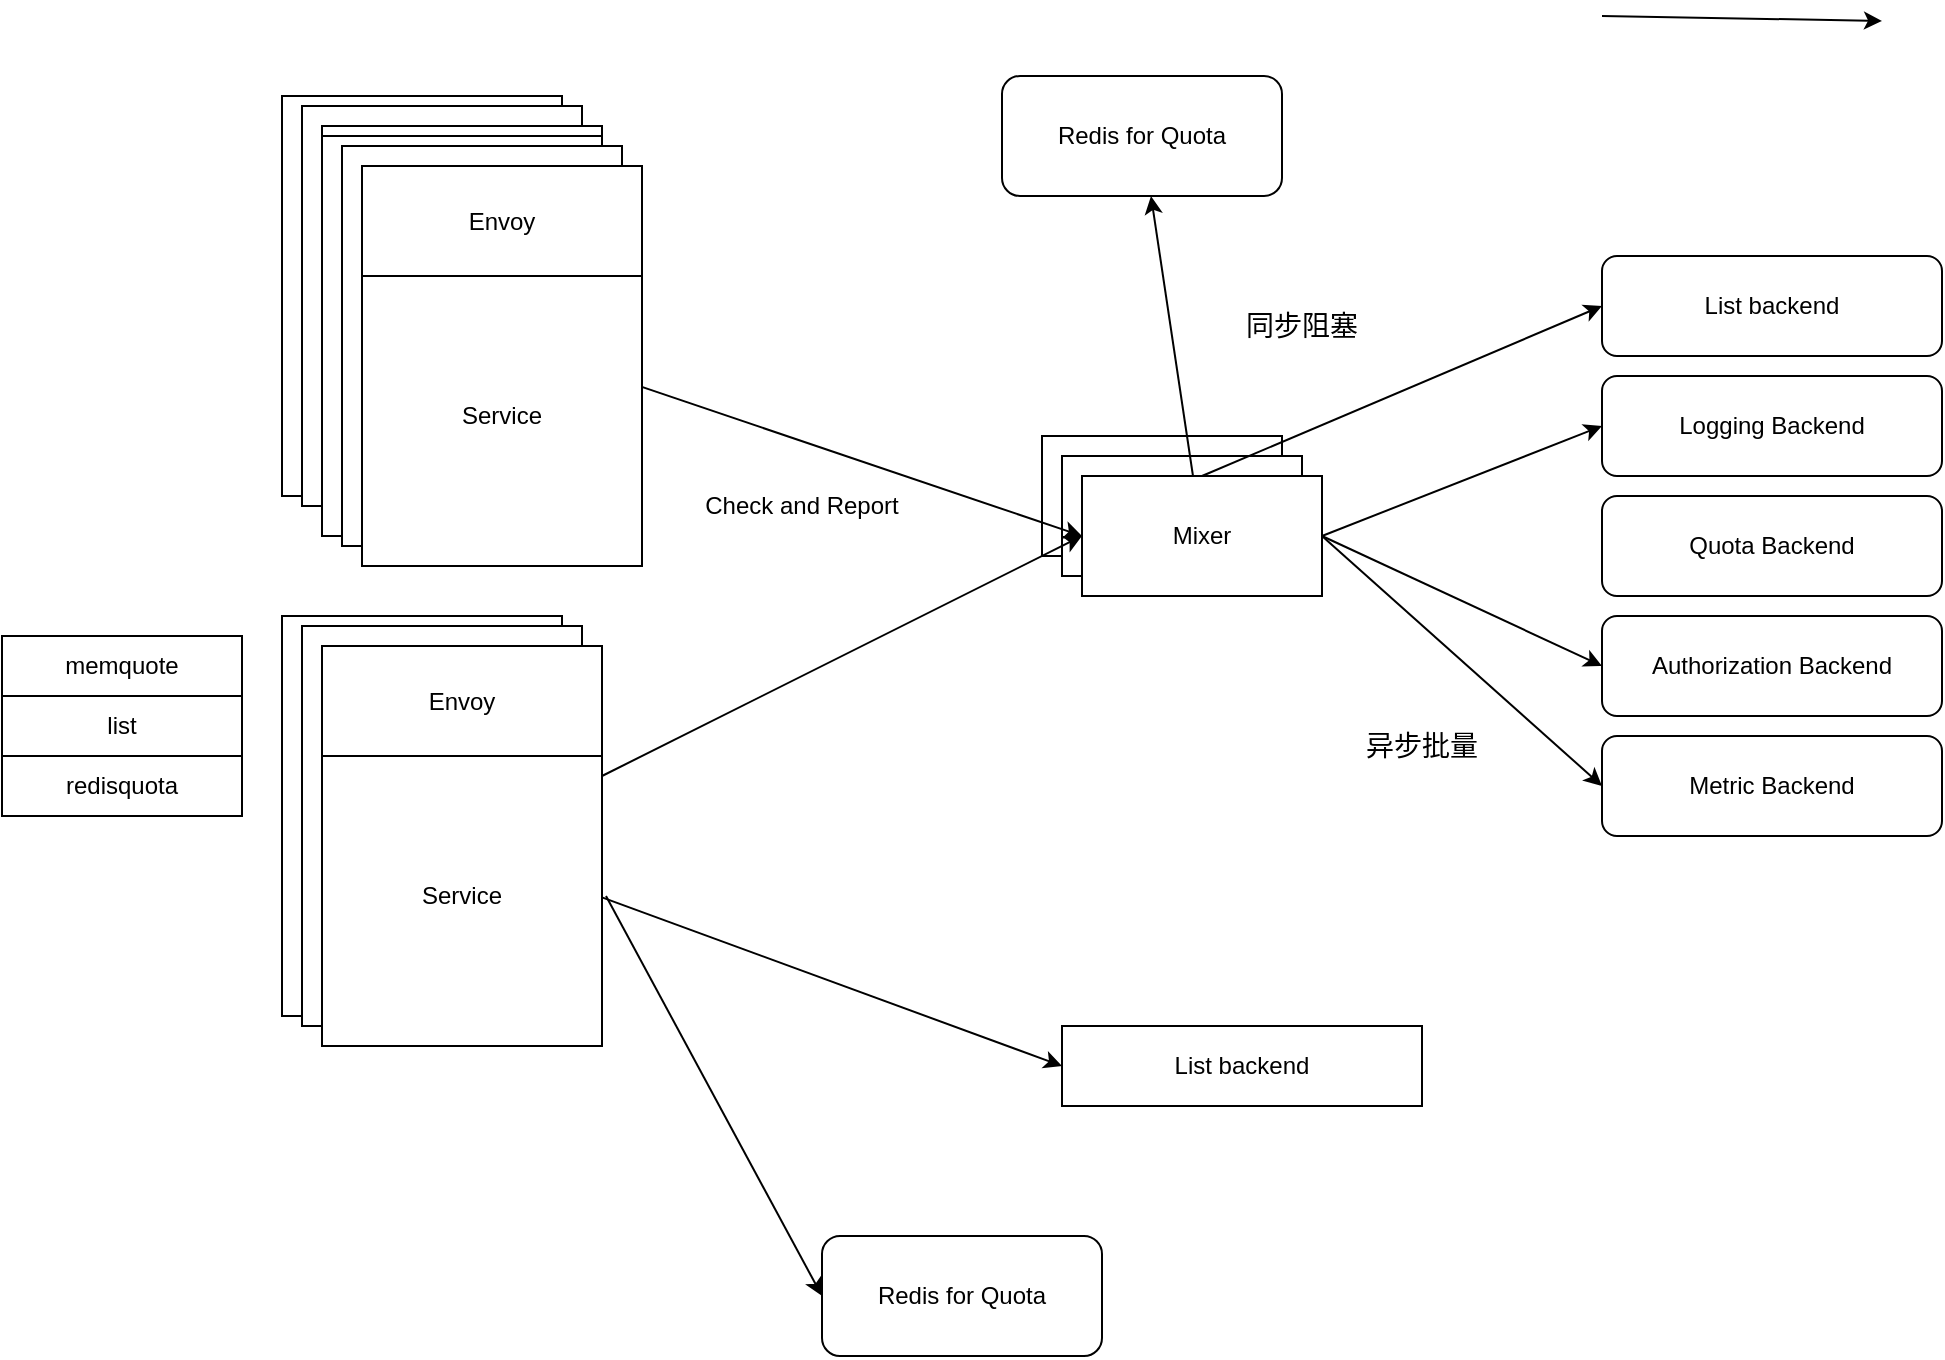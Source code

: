 <mxfile version="12.6.5" type="device"><diagram id="7IgmyiI1xc4ATiSY3PTu" name="Page-1"><mxGraphModel dx="3363" dy="592" grid="1" gridSize="10" guides="1" tooltips="1" connect="1" arrows="1" fold="1" page="1" pageScale="1" pageWidth="2339" pageHeight="3300" math="0" shadow="0"><root><mxCell id="0"/><mxCell id="1" parent="0"/><mxCell id="iJs7OmodeFaGyUwKkRfO-23" value="" style="rounded=0;whiteSpace=wrap;html=1;" vertex="1" parent="1"><mxGeometry x="90" y="50" width="140" height="200" as="geometry"/></mxCell><mxCell id="iJs7OmodeFaGyUwKkRfO-22" value="" style="rounded=0;whiteSpace=wrap;html=1;" vertex="1" parent="1"><mxGeometry x="100" y="55" width="140" height="200" as="geometry"/></mxCell><mxCell id="iJs7OmodeFaGyUwKkRfO-3" value="" style="rounded=0;whiteSpace=wrap;html=1;" vertex="1" parent="1"><mxGeometry x="470" y="220" width="120" height="60" as="geometry"/></mxCell><mxCell id="iJs7OmodeFaGyUwKkRfO-2" value="" style="rounded=0;whiteSpace=wrap;html=1;" vertex="1" parent="1"><mxGeometry x="480" y="230" width="120" height="60" as="geometry"/></mxCell><mxCell id="iJs7OmodeFaGyUwKkRfO-9" style="rounded=0;orthogonalLoop=1;jettySize=auto;html=1;entryX=0;entryY=0.5;entryDx=0;entryDy=0;exitX=0.5;exitY=0;exitDx=0;exitDy=0;" edge="1" parent="1" source="iJs7OmodeFaGyUwKkRfO-1" target="iJs7OmodeFaGyUwKkRfO-4"><mxGeometry relative="1" as="geometry"/></mxCell><mxCell id="iJs7OmodeFaGyUwKkRfO-10" style="edgeStyle=none;rounded=0;orthogonalLoop=1;jettySize=auto;html=1;entryX=0;entryY=0.5;entryDx=0;entryDy=0;exitX=1;exitY=0.5;exitDx=0;exitDy=0;" edge="1" parent="1" source="iJs7OmodeFaGyUwKkRfO-1" target="iJs7OmodeFaGyUwKkRfO-5"><mxGeometry relative="1" as="geometry"/></mxCell><mxCell id="iJs7OmodeFaGyUwKkRfO-12" style="edgeStyle=none;rounded=0;orthogonalLoop=1;jettySize=auto;html=1;" edge="1" parent="1"><mxGeometry relative="1" as="geometry"><mxPoint x="750" y="10.003" as="sourcePoint"/><mxPoint x="890" y="12.459" as="targetPoint"/></mxGeometry></mxCell><mxCell id="iJs7OmodeFaGyUwKkRfO-13" style="edgeStyle=none;rounded=0;orthogonalLoop=1;jettySize=auto;html=1;entryX=0;entryY=0.5;entryDx=0;entryDy=0;exitX=1;exitY=0.5;exitDx=0;exitDy=0;" edge="1" parent="1" source="iJs7OmodeFaGyUwKkRfO-1" target="iJs7OmodeFaGyUwKkRfO-7"><mxGeometry relative="1" as="geometry"/></mxCell><mxCell id="iJs7OmodeFaGyUwKkRfO-14" style="edgeStyle=none;rounded=0;orthogonalLoop=1;jettySize=auto;html=1;entryX=0;entryY=0.5;entryDx=0;entryDy=0;exitX=1;exitY=0.5;exitDx=0;exitDy=0;" edge="1" parent="1" source="iJs7OmodeFaGyUwKkRfO-1" target="iJs7OmodeFaGyUwKkRfO-8"><mxGeometry relative="1" as="geometry"/></mxCell><mxCell id="iJs7OmodeFaGyUwKkRfO-19" style="edgeStyle=none;rounded=0;orthogonalLoop=1;jettySize=auto;html=1;" edge="1" parent="1" source="iJs7OmodeFaGyUwKkRfO-1" target="iJs7OmodeFaGyUwKkRfO-18"><mxGeometry relative="1" as="geometry"/></mxCell><mxCell id="iJs7OmodeFaGyUwKkRfO-1" value="Mixer" style="rounded=0;whiteSpace=wrap;html=1;" vertex="1" parent="1"><mxGeometry x="490" y="240" width="120" height="60" as="geometry"/></mxCell><mxCell id="iJs7OmodeFaGyUwKkRfO-4" value="List backend" style="rounded=1;whiteSpace=wrap;html=1;" vertex="1" parent="1"><mxGeometry x="750" y="130" width="170" height="50" as="geometry"/></mxCell><mxCell id="iJs7OmodeFaGyUwKkRfO-5" value="Logging Backend" style="rounded=1;whiteSpace=wrap;html=1;" vertex="1" parent="1"><mxGeometry x="750" y="190" width="170" height="50" as="geometry"/></mxCell><mxCell id="iJs7OmodeFaGyUwKkRfO-6" value="Quota Backend" style="rounded=1;whiteSpace=wrap;html=1;" vertex="1" parent="1"><mxGeometry x="750" y="250" width="170" height="50" as="geometry"/></mxCell><mxCell id="iJs7OmodeFaGyUwKkRfO-7" value="Authorization Backend" style="rounded=1;whiteSpace=wrap;html=1;" vertex="1" parent="1"><mxGeometry x="750" y="310" width="170" height="50" as="geometry"/></mxCell><mxCell id="iJs7OmodeFaGyUwKkRfO-8" value="Metric Backend" style="rounded=1;whiteSpace=wrap;html=1;" vertex="1" parent="1"><mxGeometry x="750" y="370" width="170" height="50" as="geometry"/></mxCell><mxCell id="iJs7OmodeFaGyUwKkRfO-15" value="&lt;font style=&quot;font-size: 14px&quot;&gt;异步批量&lt;/font&gt;" style="text;html=1;strokeColor=none;fillColor=none;align=center;verticalAlign=middle;whiteSpace=wrap;rounded=0;" vertex="1" parent="1"><mxGeometry x="600" y="350" width="120" height="50" as="geometry"/></mxCell><mxCell id="iJs7OmodeFaGyUwKkRfO-18" value="Redis for Quota" style="rounded=1;whiteSpace=wrap;html=1;" vertex="1" parent="1"><mxGeometry x="450" y="40" width="140" height="60" as="geometry"/></mxCell><mxCell id="iJs7OmodeFaGyUwKkRfO-20" value="&lt;font style=&quot;font-size: 14px&quot;&gt;同步阻塞&lt;/font&gt;" style="text;html=1;strokeColor=none;fillColor=none;align=center;verticalAlign=middle;whiteSpace=wrap;rounded=0;" vertex="1" parent="1"><mxGeometry x="540" y="140" width="120" height="50" as="geometry"/></mxCell><mxCell id="iJs7OmodeFaGyUwKkRfO-31" style="edgeStyle=none;rounded=0;orthogonalLoop=1;jettySize=auto;html=1;entryX=0;entryY=0.5;entryDx=0;entryDy=0;" edge="1" parent="1" source="iJs7OmodeFaGyUwKkRfO-21" target="iJs7OmodeFaGyUwKkRfO-1"><mxGeometry relative="1" as="geometry"/></mxCell><mxCell id="iJs7OmodeFaGyUwKkRfO-21" value="" style="rounded=0;whiteSpace=wrap;html=1;" vertex="1" parent="1"><mxGeometry x="110" y="65" width="140" height="200" as="geometry"/></mxCell><mxCell id="iJs7OmodeFaGyUwKkRfO-24" value="Envoy" style="rounded=0;whiteSpace=wrap;html=1;" vertex="1" parent="1"><mxGeometry x="110" y="65" width="140" height="55" as="geometry"/></mxCell><mxCell id="iJs7OmodeFaGyUwKkRfO-25" value="Service" style="text;html=1;strokeColor=none;fillColor=none;align=center;verticalAlign=middle;whiteSpace=wrap;rounded=0;" vertex="1" parent="1"><mxGeometry x="135" y="180" width="90" height="20" as="geometry"/></mxCell><mxCell id="iJs7OmodeFaGyUwKkRfO-26" value="" style="rounded=0;whiteSpace=wrap;html=1;" vertex="1" parent="1"><mxGeometry x="90" y="310" width="140" height="200" as="geometry"/></mxCell><mxCell id="iJs7OmodeFaGyUwKkRfO-27" value="" style="rounded=0;whiteSpace=wrap;html=1;" vertex="1" parent="1"><mxGeometry x="100" y="315" width="140" height="200" as="geometry"/></mxCell><mxCell id="iJs7OmodeFaGyUwKkRfO-32" style="edgeStyle=none;rounded=0;orthogonalLoop=1;jettySize=auto;html=1;entryX=0;entryY=0.5;entryDx=0;entryDy=0;" edge="1" parent="1" source="iJs7OmodeFaGyUwKkRfO-28" target="iJs7OmodeFaGyUwKkRfO-1"><mxGeometry relative="1" as="geometry"/></mxCell><mxCell id="iJs7OmodeFaGyUwKkRfO-47" style="edgeStyle=none;rounded=0;orthogonalLoop=1;jettySize=auto;html=1;entryX=0;entryY=0.5;entryDx=0;entryDy=0;" edge="1" parent="1" source="iJs7OmodeFaGyUwKkRfO-28" target="iJs7OmodeFaGyUwKkRfO-45"><mxGeometry relative="1" as="geometry"/></mxCell><mxCell id="iJs7OmodeFaGyUwKkRfO-48" style="edgeStyle=none;rounded=0;orthogonalLoop=1;jettySize=auto;html=1;entryX=0;entryY=0.5;entryDx=0;entryDy=0;" edge="1" parent="1" target="iJs7OmodeFaGyUwKkRfO-46"><mxGeometry relative="1" as="geometry"><mxPoint x="252" y="450" as="sourcePoint"/></mxGeometry></mxCell><mxCell id="iJs7OmodeFaGyUwKkRfO-28" value="" style="rounded=0;whiteSpace=wrap;html=1;" vertex="1" parent="1"><mxGeometry x="110" y="325" width="140" height="200" as="geometry"/></mxCell><mxCell id="iJs7OmodeFaGyUwKkRfO-29" value="Envoy" style="rounded=0;whiteSpace=wrap;html=1;" vertex="1" parent="1"><mxGeometry x="110" y="325" width="140" height="55" as="geometry"/></mxCell><mxCell id="iJs7OmodeFaGyUwKkRfO-30" value="Service" style="text;html=1;strokeColor=none;fillColor=none;align=center;verticalAlign=middle;whiteSpace=wrap;rounded=0;" vertex="1" parent="1"><mxGeometry x="135" y="440" width="90" height="20" as="geometry"/></mxCell><mxCell id="iJs7OmodeFaGyUwKkRfO-33" value="Check and Report" style="text;html=1;strokeColor=none;fillColor=none;align=center;verticalAlign=middle;whiteSpace=wrap;rounded=0;" vertex="1" parent="1"><mxGeometry x="280" y="245" width="140" height="20" as="geometry"/></mxCell><mxCell id="iJs7OmodeFaGyUwKkRfO-35" value="memquote" style="rounded=0;whiteSpace=wrap;html=1;" vertex="1" parent="1"><mxGeometry x="-50" y="320" width="120" height="30" as="geometry"/></mxCell><mxCell id="iJs7OmodeFaGyUwKkRfO-36" value="" style="rounded=0;whiteSpace=wrap;html=1;" vertex="1" parent="1"><mxGeometry x="110" y="70" width="140" height="200" as="geometry"/></mxCell><mxCell id="iJs7OmodeFaGyUwKkRfO-37" value="" style="rounded=0;whiteSpace=wrap;html=1;" vertex="1" parent="1"><mxGeometry x="120" y="75" width="140" height="200" as="geometry"/></mxCell><mxCell id="iJs7OmodeFaGyUwKkRfO-38" value="" style="rounded=0;whiteSpace=wrap;html=1;" vertex="1" parent="1"><mxGeometry x="130" y="85" width="140" height="200" as="geometry"/></mxCell><mxCell id="iJs7OmodeFaGyUwKkRfO-39" value="Envoy" style="rounded=0;whiteSpace=wrap;html=1;" vertex="1" parent="1"><mxGeometry x="130" y="85" width="140" height="55" as="geometry"/></mxCell><mxCell id="iJs7OmodeFaGyUwKkRfO-40" value="Service" style="text;html=1;strokeColor=none;fillColor=none;align=center;verticalAlign=middle;whiteSpace=wrap;rounded=0;" vertex="1" parent="1"><mxGeometry x="155" y="200" width="90" height="20" as="geometry"/></mxCell><mxCell id="iJs7OmodeFaGyUwKkRfO-41" value="list" style="rounded=0;whiteSpace=wrap;html=1;" vertex="1" parent="1"><mxGeometry x="-50" y="350" width="120" height="30" as="geometry"/></mxCell><mxCell id="iJs7OmodeFaGyUwKkRfO-42" value="redisquota" style="rounded=0;whiteSpace=wrap;html=1;" vertex="1" parent="1"><mxGeometry x="-50" y="380" width="120" height="30" as="geometry"/></mxCell><mxCell id="iJs7OmodeFaGyUwKkRfO-45" value="List backend" style="rounded=0;whiteSpace=wrap;html=1;" vertex="1" parent="1"><mxGeometry x="480" y="515" width="180" height="40" as="geometry"/></mxCell><mxCell id="iJs7OmodeFaGyUwKkRfO-46" value="Redis for Quota" style="rounded=1;whiteSpace=wrap;html=1;" vertex="1" parent="1"><mxGeometry x="360" y="620" width="140" height="60" as="geometry"/></mxCell></root></mxGraphModel></diagram></mxfile>